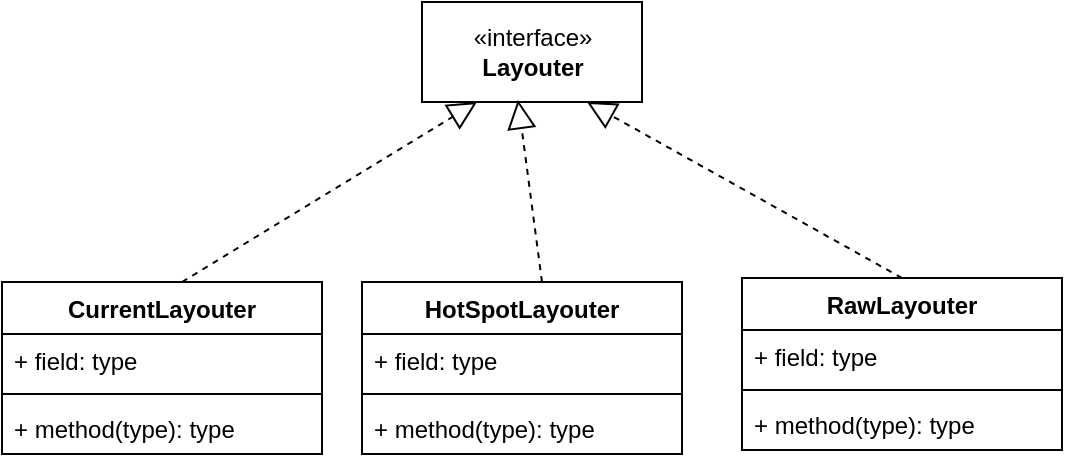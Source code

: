 <mxfile version="13.9.8" type="device"><diagram id="DWOT0vXfaE3XAnvTgzK9" name="core"><mxGraphModel dx="1186" dy="592" grid="1" gridSize="10" guides="1" tooltips="1" connect="1" arrows="1" fold="1" page="1" pageScale="1" pageWidth="33000" pageHeight="46810" math="0" shadow="0"><root><mxCell id="0"/><mxCell id="1" parent="0"/><mxCell id="UlCyyhWmJjSCdSG1d5PG-1" value="«interface»&lt;br&gt;&lt;b&gt;Layouter&lt;/b&gt;" style="html=1;" vertex="1" parent="1"><mxGeometry x="510" y="260" width="110" height="50" as="geometry"/></mxCell><mxCell id="UlCyyhWmJjSCdSG1d5PG-2" value="CurrentLayouter" style="swimlane;fontStyle=1;align=center;verticalAlign=top;childLayout=stackLayout;horizontal=1;startSize=26;horizontalStack=0;resizeParent=1;resizeParentMax=0;resizeLast=0;collapsible=1;marginBottom=0;" vertex="1" parent="1"><mxGeometry x="300" y="400" width="160" height="86" as="geometry"/></mxCell><mxCell id="UlCyyhWmJjSCdSG1d5PG-6" value="" style="endArrow=block;dashed=1;endFill=0;endSize=12;html=1;entryX=0.25;entryY=1;entryDx=0;entryDy=0;" edge="1" parent="UlCyyhWmJjSCdSG1d5PG-2" target="UlCyyhWmJjSCdSG1d5PG-1"><mxGeometry width="160" relative="1" as="geometry"><mxPoint x="90" as="sourcePoint"/><mxPoint x="250" as="targetPoint"/></mxGeometry></mxCell><mxCell id="UlCyyhWmJjSCdSG1d5PG-3" value="+ field: type" style="text;strokeColor=none;fillColor=none;align=left;verticalAlign=top;spacingLeft=4;spacingRight=4;overflow=hidden;rotatable=0;points=[[0,0.5],[1,0.5]];portConstraint=eastwest;" vertex="1" parent="UlCyyhWmJjSCdSG1d5PG-2"><mxGeometry y="26" width="160" height="26" as="geometry"/></mxCell><mxCell id="UlCyyhWmJjSCdSG1d5PG-4" value="" style="line;strokeWidth=1;fillColor=none;align=left;verticalAlign=middle;spacingTop=-1;spacingLeft=3;spacingRight=3;rotatable=0;labelPosition=right;points=[];portConstraint=eastwest;" vertex="1" parent="UlCyyhWmJjSCdSG1d5PG-2"><mxGeometry y="52" width="160" height="8" as="geometry"/></mxCell><mxCell id="UlCyyhWmJjSCdSG1d5PG-5" value="+ method(type): type" style="text;strokeColor=none;fillColor=none;align=left;verticalAlign=top;spacingLeft=4;spacingRight=4;overflow=hidden;rotatable=0;points=[[0,0.5],[1,0.5]];portConstraint=eastwest;" vertex="1" parent="UlCyyhWmJjSCdSG1d5PG-2"><mxGeometry y="60" width="160" height="26" as="geometry"/></mxCell><mxCell id="UlCyyhWmJjSCdSG1d5PG-7" value="HotSpotLayouter" style="swimlane;fontStyle=1;align=center;verticalAlign=top;childLayout=stackLayout;horizontal=1;startSize=26;horizontalStack=0;resizeParent=1;resizeParentMax=0;resizeLast=0;collapsible=1;marginBottom=0;" vertex="1" parent="1"><mxGeometry x="480" y="400" width="160" height="86" as="geometry"/></mxCell><mxCell id="UlCyyhWmJjSCdSG1d5PG-15" value="" style="endArrow=block;dashed=1;endFill=0;endSize=12;html=1;entryX=0.436;entryY=0.98;entryDx=0;entryDy=0;entryPerimeter=0;" edge="1" parent="UlCyyhWmJjSCdSG1d5PG-7" target="UlCyyhWmJjSCdSG1d5PG-1"><mxGeometry width="160" relative="1" as="geometry"><mxPoint x="90" as="sourcePoint"/><mxPoint x="250" as="targetPoint"/></mxGeometry></mxCell><mxCell id="UlCyyhWmJjSCdSG1d5PG-8" value="+ field: type" style="text;strokeColor=none;fillColor=none;align=left;verticalAlign=top;spacingLeft=4;spacingRight=4;overflow=hidden;rotatable=0;points=[[0,0.5],[1,0.5]];portConstraint=eastwest;" vertex="1" parent="UlCyyhWmJjSCdSG1d5PG-7"><mxGeometry y="26" width="160" height="26" as="geometry"/></mxCell><mxCell id="UlCyyhWmJjSCdSG1d5PG-9" value="" style="line;strokeWidth=1;fillColor=none;align=left;verticalAlign=middle;spacingTop=-1;spacingLeft=3;spacingRight=3;rotatable=0;labelPosition=right;points=[];portConstraint=eastwest;" vertex="1" parent="UlCyyhWmJjSCdSG1d5PG-7"><mxGeometry y="52" width="160" height="8" as="geometry"/></mxCell><mxCell id="UlCyyhWmJjSCdSG1d5PG-10" value="+ method(type): type" style="text;strokeColor=none;fillColor=none;align=left;verticalAlign=top;spacingLeft=4;spacingRight=4;overflow=hidden;rotatable=0;points=[[0,0.5],[1,0.5]];portConstraint=eastwest;" vertex="1" parent="UlCyyhWmJjSCdSG1d5PG-7"><mxGeometry y="60" width="160" height="26" as="geometry"/></mxCell><mxCell id="UlCyyhWmJjSCdSG1d5PG-11" value="RawLayouter" style="swimlane;fontStyle=1;align=center;verticalAlign=top;childLayout=stackLayout;horizontal=1;startSize=26;horizontalStack=0;resizeParent=1;resizeParentMax=0;resizeLast=0;collapsible=1;marginBottom=0;" vertex="1" parent="1"><mxGeometry x="670" y="398" width="160" height="86" as="geometry"/></mxCell><mxCell id="UlCyyhWmJjSCdSG1d5PG-12" value="+ field: type" style="text;strokeColor=none;fillColor=none;align=left;verticalAlign=top;spacingLeft=4;spacingRight=4;overflow=hidden;rotatable=0;points=[[0,0.5],[1,0.5]];portConstraint=eastwest;" vertex="1" parent="UlCyyhWmJjSCdSG1d5PG-11"><mxGeometry y="26" width="160" height="26" as="geometry"/></mxCell><mxCell id="UlCyyhWmJjSCdSG1d5PG-13" value="" style="line;strokeWidth=1;fillColor=none;align=left;verticalAlign=middle;spacingTop=-1;spacingLeft=3;spacingRight=3;rotatable=0;labelPosition=right;points=[];portConstraint=eastwest;" vertex="1" parent="UlCyyhWmJjSCdSG1d5PG-11"><mxGeometry y="52" width="160" height="8" as="geometry"/></mxCell><mxCell id="UlCyyhWmJjSCdSG1d5PG-14" value="+ method(type): type" style="text;strokeColor=none;fillColor=none;align=left;verticalAlign=top;spacingLeft=4;spacingRight=4;overflow=hidden;rotatable=0;points=[[0,0.5],[1,0.5]];portConstraint=eastwest;" vertex="1" parent="UlCyyhWmJjSCdSG1d5PG-11"><mxGeometry y="60" width="160" height="26" as="geometry"/></mxCell><mxCell id="UlCyyhWmJjSCdSG1d5PG-16" value="" style="endArrow=block;dashed=1;endFill=0;endSize=12;html=1;entryX=0.75;entryY=1;entryDx=0;entryDy=0;exitX=0.5;exitY=0;exitDx=0;exitDy=0;" edge="1" parent="1" source="UlCyyhWmJjSCdSG1d5PG-11" target="UlCyyhWmJjSCdSG1d5PG-1"><mxGeometry width="160" relative="1" as="geometry"><mxPoint x="740" y="400" as="sourcePoint"/><mxPoint x="900" y="400" as="targetPoint"/></mxGeometry></mxCell></root></mxGraphModel></diagram></mxfile>